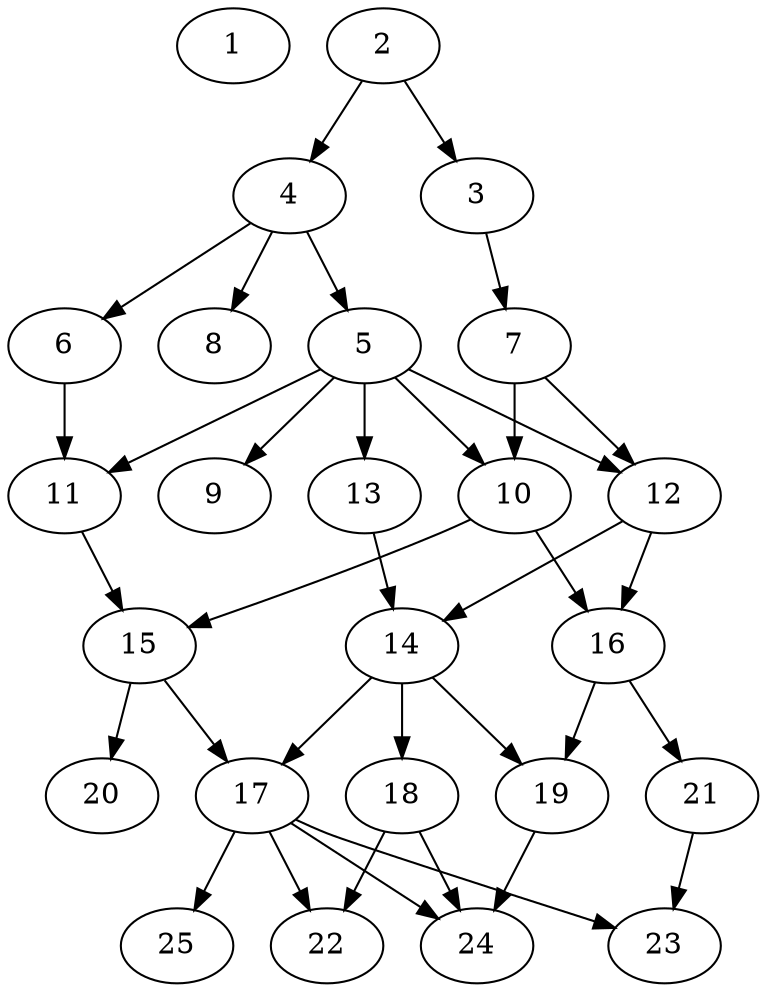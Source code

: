 // DAG (tier=2-normal, mode=compute, n=25, ccr=0.350, fat=0.501, density=0.502, regular=0.565, jump=0.155, mindata=524288, maxdata=8388608)
// DAG automatically generated by daggen at Sun Aug 24 16:33:33 2025
// /home/ermia/Project/Environments/daggen/bin/daggen --dot --ccr 0.350 --fat 0.501 --regular 0.565 --density 0.502 --jump 0.155 --mindata 524288 --maxdata 8388608 -n 25 
digraph G {
  1 [size="4195937531871932", alpha="0.15", expect_size="2097968765935966"]
  2 [size="1849726579814926", alpha="0.11", expect_size="924863289907463"]
  2 -> 3 [size ="199442309316608"]
  2 -> 4 [size ="199442309316608"]
  3 [size="313066756393595305984", alpha="0.13", expect_size="156533378196797652992"]
  3 -> 7 [size ="368848444325888"]
  4 [size="758241939309936128", alpha="0.13", expect_size="379120969654968064"]
  4 -> 5 [size ="299679069765632"]
  4 -> 6 [size ="299679069765632"]
  4 -> 8 [size ="299679069765632"]
  5 [size="9829858209007128", alpha="0.17", expect_size="4914929104503564"]
  5 -> 9 [size ="260629654929408"]
  5 -> 10 [size ="260629654929408"]
  5 -> 11 [size ="260629654929408"]
  5 -> 12 [size ="260629654929408"]
  5 -> 13 [size ="260629654929408"]
  6 [size="88552089448524", alpha="0.05", expect_size="44276044724262"]
  6 -> 11 [size ="5751095427072"]
  7 [size="1504104761063306", alpha="0.17", expect_size="752052380531653"]
  7 -> 10 [size ="25719480516608"]
  7 -> 12 [size ="25719480516608"]
  8 [size="475963356164927", alpha="0.14", expect_size="237981678082463"]
  9 [size="187556997099299008", alpha="0.00", expect_size="93778498549649504"]
  10 [size="7411959257073499", alpha="0.05", expect_size="3705979628536749"]
  10 -> 15 [size ="136035782623232"]
  10 -> 16 [size ="136035782623232"]
  11 [size="394427832824587392", alpha="0.07", expect_size="197213916412293696"]
  11 -> 15 [size ="241361190125568"]
  12 [size="4121657880349144", alpha="0.01", expect_size="2060828940174572"]
  12 -> 14 [size ="93467917156352"]
  12 -> 16 [size ="93467917156352"]
  13 [size="6875995458011922432", alpha="0.04", expect_size="3437997729005961216"]
  13 -> 14 [size ="28927686868992"]
  14 [size="4713443566392336", alpha="0.11", expect_size="2356721783196168"]
  14 -> 17 [size ="93188115136512"]
  14 -> 18 [size ="93188115136512"]
  14 -> 19 [size ="93188115136512"]
  15 [size="2997939420413728", alpha="0.16", expect_size="1498969710206864"]
  15 -> 17 [size ="262503334412288"]
  15 -> 20 [size ="262503334412288"]
  16 [size="963876201737944", alpha="0.14", expect_size="481938100868972"]
  16 -> 19 [size ="53397927493632"]
  16 -> 21 [size ="53397927493632"]
  17 [size="153604852818116608000", alpha="0.01", expect_size="76802426409058304000"]
  17 -> 22 [size ="229452755763200"]
  17 -> 23 [size ="229452755763200"]
  17 -> 24 [size ="229452755763200"]
  17 -> 25 [size ="229452755763200"]
  18 [size="401653588661966144", alpha="0.09", expect_size="200826794330983072"]
  18 -> 22 [size ="378590663278592"]
  18 -> 24 [size ="378590663278592"]
  19 [size="318435326215781056", alpha="0.03", expect_size="159217663107890528"]
  19 -> 24 [size ="357150228480000"]
  20 [size="967700671581500928", alpha="0.01", expect_size="483850335790750464"]
  21 [size="5873113928380203", alpha="0.07", expect_size="2936556964190101"]
  21 -> 23 [size ="561988291788800"]
  22 [size="321065646697608118272", alpha="0.09", expect_size="160532823348804059136"]
  23 [size="352496852477892160", alpha="0.01", expect_size="176248426238946080"]
  24 [size="299048711873226048", alpha="0.01", expect_size="149524355936613024"]
  25 [size="309539144517166301184", alpha="0.12", expect_size="154769572258583150592"]
}